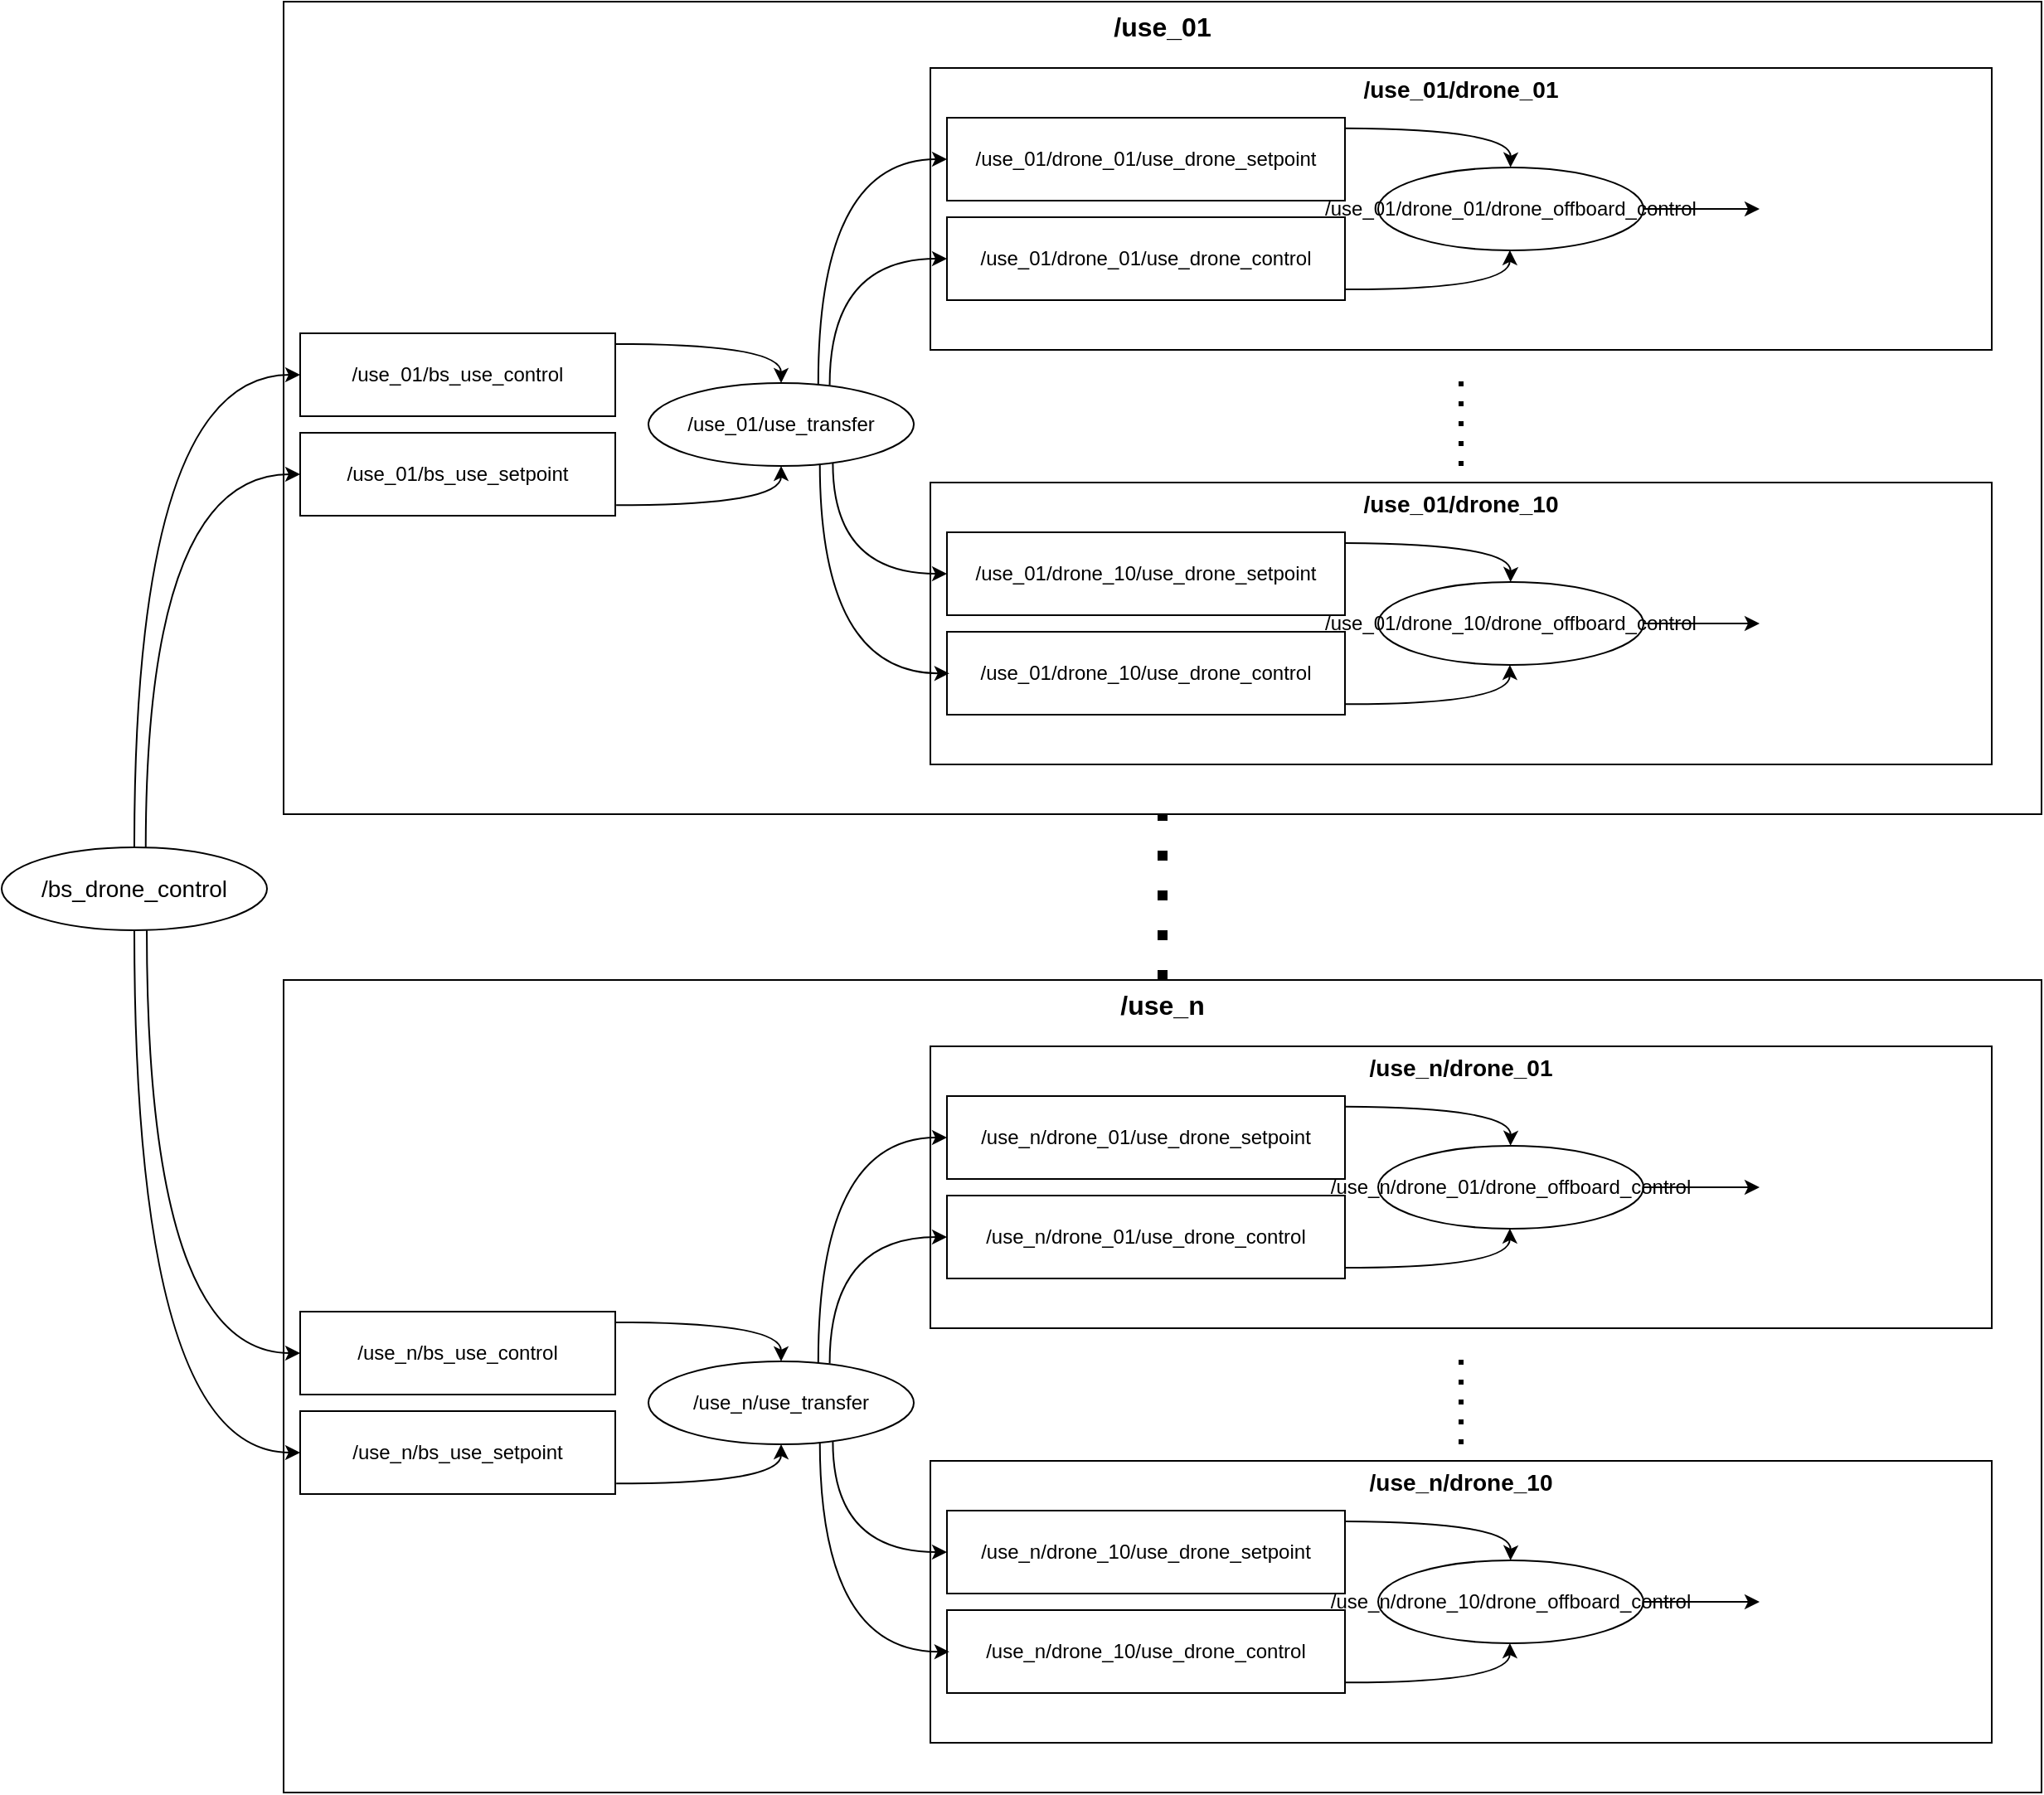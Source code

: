 <mxfile version="14.6.6" type="github">
  <diagram id="cM6zfb_IlbFWYgoiXEAw" name="Page-1">
    <mxGraphModel dx="1673" dy="2067" grid="1" gridSize="10" guides="1" tooltips="1" connect="1" arrows="1" fold="1" page="1" pageScale="1" pageWidth="827" pageHeight="1169" math="0" shadow="0">
      <root>
        <mxCell id="0" />
        <mxCell id="1" parent="0" />
        <mxCell id="_8lA9oBoAEAs6Rnz2gJF-42" value="&lt;div&gt;&lt;font size=&quot;1&quot;&gt;&lt;b&gt;&lt;font style=&quot;font-size: 16px&quot;&gt;/use_01&lt;/font&gt;&lt;/b&gt;&lt;/font&gt;&lt;/div&gt;&lt;div&gt;&lt;br&gt;&lt;/div&gt;&lt;div&gt;&lt;br&gt;&lt;/div&gt;&lt;div&gt;&lt;br&gt;&lt;/div&gt;&lt;div&gt;&lt;br&gt;&lt;/div&gt;&lt;div&gt;&lt;br&gt;&lt;/div&gt;&lt;div&gt;&lt;br&gt;&lt;/div&gt;&lt;div&gt;&lt;br&gt;&lt;/div&gt;&lt;div&gt;&lt;br&gt;&lt;/div&gt;&lt;div&gt;&lt;br&gt;&lt;/div&gt;&lt;div&gt;&lt;br&gt;&lt;/div&gt;&lt;div&gt;&lt;br&gt;&lt;/div&gt;&lt;div&gt;&lt;br&gt;&lt;/div&gt;&lt;div&gt;&lt;br&gt;&lt;/div&gt;&lt;div&gt;&lt;br&gt;&lt;/div&gt;&lt;div&gt;&lt;br&gt;&lt;/div&gt;&lt;div&gt;&lt;br&gt;&lt;/div&gt;&lt;div&gt;&lt;br&gt;&lt;/div&gt;&lt;div&gt;&lt;br&gt;&lt;/div&gt;&lt;div&gt;&lt;br&gt;&lt;/div&gt;&lt;div&gt;&lt;br&gt;&lt;/div&gt;&lt;div&gt;&lt;br&gt;&lt;/div&gt;&lt;div&gt;&lt;br&gt;&lt;/div&gt;&lt;div&gt;&lt;br&gt;&lt;/div&gt;&lt;div&gt;&lt;br&gt;&lt;/div&gt;&lt;div&gt;&lt;br&gt;&lt;/div&gt;&lt;div&gt;&lt;br&gt;&lt;/div&gt;&lt;div&gt;&lt;br&gt;&lt;/div&gt;&lt;div&gt;&lt;br&gt;&lt;/div&gt;&lt;div&gt;&lt;br&gt;&lt;/div&gt;&lt;div&gt;&lt;br&gt;&lt;/div&gt;&lt;div&gt;&lt;br&gt;&lt;/div&gt;&lt;div&gt;&lt;br&gt;&lt;/div&gt;" style="rounded=0;whiteSpace=wrap;html=1;" vertex="1" parent="1">
          <mxGeometry x="230" y="-140" width="1060" height="490" as="geometry" />
        </mxCell>
        <mxCell id="_8lA9oBoAEAs6Rnz2gJF-22" value="&lt;div style=&quot;font-size: 14px&quot;&gt;&lt;b&gt;/use_01/drone_01&lt;/b&gt;&lt;br&gt;&lt;/div&gt;&lt;div&gt;&lt;br&gt;&lt;/div&gt;&lt;div&gt;&lt;br&gt;&lt;/div&gt;&lt;div&gt;&lt;br&gt;&lt;/div&gt;&lt;div&gt;&lt;br&gt;&lt;/div&gt;&lt;div&gt;&lt;br&gt;&lt;/div&gt;&lt;div&gt;&lt;br&gt;&lt;/div&gt;&lt;div&gt;&lt;br&gt;&lt;/div&gt;&lt;div&gt;&lt;br&gt;&lt;/div&gt;&lt;div&gt;&lt;br&gt;&lt;/div&gt;&lt;div&gt;&lt;br&gt;&lt;/div&gt;" style="rounded=0;whiteSpace=wrap;html=1;" vertex="1" parent="1">
          <mxGeometry x="620" y="-100" width="640" height="170" as="geometry" />
        </mxCell>
        <mxCell id="_8lA9oBoAEAs6Rnz2gJF-1" value="&lt;font style=&quot;font-size: 14px&quot;&gt;/bs_drone_control&lt;/font&gt;" style="ellipse;whiteSpace=wrap;html=1;" vertex="1" parent="1">
          <mxGeometry x="60" y="370" width="160" height="50" as="geometry" />
        </mxCell>
        <mxCell id="_8lA9oBoAEAs6Rnz2gJF-45" value="" style="edgeStyle=orthogonalEdgeStyle;curved=1;rounded=0;orthogonalLoop=1;jettySize=auto;html=1;entryX=0.5;entryY=0;entryDx=0;entryDy=0;exitX=1.001;exitY=0.13;exitDx=0;exitDy=0;exitPerimeter=0;" edge="1" parent="1" source="_8lA9oBoAEAs6Rnz2gJF-2" target="_8lA9oBoAEAs6Rnz2gJF-4">
          <mxGeometry relative="1" as="geometry" />
        </mxCell>
        <mxCell id="_8lA9oBoAEAs6Rnz2gJF-2" value="/use_01/bs_use_control" style="rounded=0;whiteSpace=wrap;html=1;" vertex="1" parent="1">
          <mxGeometry x="240" y="60" width="190" height="50" as="geometry" />
        </mxCell>
        <mxCell id="_8lA9oBoAEAs6Rnz2gJF-43" value="" style="edgeStyle=orthogonalEdgeStyle;rounded=0;orthogonalLoop=1;jettySize=auto;html=1;entryX=0.5;entryY=1;entryDx=0;entryDy=0;exitX=1.003;exitY=0.873;exitDx=0;exitDy=0;exitPerimeter=0;curved=1;" edge="1" parent="1" source="_8lA9oBoAEAs6Rnz2gJF-3" target="_8lA9oBoAEAs6Rnz2gJF-4">
          <mxGeometry relative="1" as="geometry">
            <Array as="points">
              <mxPoint x="530" y="164" />
            </Array>
          </mxGeometry>
        </mxCell>
        <mxCell id="_8lA9oBoAEAs6Rnz2gJF-3" value="&lt;div&gt;&lt;font style=&quot;font-size: 12px&quot;&gt;/use_01/bs_use_setpoint&lt;/font&gt;&lt;/div&gt;" style="rounded=0;whiteSpace=wrap;html=1;" vertex="1" parent="1">
          <mxGeometry x="240" y="120" width="190" height="50" as="geometry" />
        </mxCell>
        <mxCell id="_8lA9oBoAEAs6Rnz2gJF-4" value="/use_01/use_transfer" style="ellipse;whiteSpace=wrap;html=1;" vertex="1" parent="1">
          <mxGeometry x="450" y="90" width="160" height="50" as="geometry" />
        </mxCell>
        <mxCell id="_8lA9oBoAEAs6Rnz2gJF-5" value="/use_01/drone_01/use_drone_setpoint" style="rounded=0;whiteSpace=wrap;html=1;" vertex="1" parent="1">
          <mxGeometry x="630" y="-70" width="240" height="50" as="geometry" />
        </mxCell>
        <mxCell id="_8lA9oBoAEAs6Rnz2gJF-6" value="&lt;div&gt;&lt;font style=&quot;font-size: 12px&quot;&gt;/use_01/drone_01/use_drone_control&lt;/font&gt;&lt;/div&gt;" style="rounded=0;whiteSpace=wrap;html=1;" vertex="1" parent="1">
          <mxGeometry x="630" y="-10" width="240" height="50" as="geometry" />
        </mxCell>
        <mxCell id="_8lA9oBoAEAs6Rnz2gJF-46" value="" style="edgeStyle=orthogonalEdgeStyle;curved=1;rounded=0;orthogonalLoop=1;jettySize=auto;html=1;" edge="1" parent="1" source="_8lA9oBoAEAs6Rnz2gJF-7" target="_8lA9oBoAEAs6Rnz2gJF-9">
          <mxGeometry relative="1" as="geometry" />
        </mxCell>
        <mxCell id="_8lA9oBoAEAs6Rnz2gJF-7" value="/use_01/drone_01/drone_offboard_control" style="ellipse;whiteSpace=wrap;html=1;" vertex="1" parent="1">
          <mxGeometry x="890" y="-40" width="160" height="50" as="geometry" />
        </mxCell>
        <mxCell id="_8lA9oBoAEAs6Rnz2gJF-9" value="" style="shape=image;html=1;verticalAlign=top;verticalLabelPosition=bottom;labelBackgroundColor=#ffffff;imageAspect=0;aspect=fixed;image=https://cdn4.iconfinder.com/data/icons/photographer-7/128/drone-flying-camera-surveillance-aviation-128.png" vertex="1" parent="1">
          <mxGeometry x="1120" y="-79" width="128" height="128" as="geometry" />
        </mxCell>
        <mxCell id="_8lA9oBoAEAs6Rnz2gJF-29" value="&lt;div style=&quot;font-size: 14px&quot;&gt;&lt;b&gt;/use_01/drone_10&lt;/b&gt;&lt;br&gt;&lt;/div&gt;&lt;div&gt;&lt;br&gt;&lt;/div&gt;&lt;div&gt;&lt;br&gt;&lt;/div&gt;&lt;div&gt;&lt;br&gt;&lt;/div&gt;&lt;div&gt;&lt;br&gt;&lt;/div&gt;&lt;div&gt;&lt;br&gt;&lt;/div&gt;&lt;div&gt;&lt;br&gt;&lt;/div&gt;&lt;div&gt;&lt;br&gt;&lt;/div&gt;&lt;div&gt;&lt;br&gt;&lt;/div&gt;&lt;div&gt;&lt;br&gt;&lt;/div&gt;&lt;div&gt;&lt;br&gt;&lt;/div&gt;" style="rounded=0;whiteSpace=wrap;html=1;" vertex="1" parent="1">
          <mxGeometry x="620" y="150" width="640" height="170" as="geometry" />
        </mxCell>
        <mxCell id="_8lA9oBoAEAs6Rnz2gJF-30" value="/use_01/drone_10/use_drone_setpoint" style="rounded=0;whiteSpace=wrap;html=1;" vertex="1" parent="1">
          <mxGeometry x="630" y="180" width="240" height="50" as="geometry" />
        </mxCell>
        <mxCell id="_8lA9oBoAEAs6Rnz2gJF-31" value="&lt;div&gt;&lt;font style=&quot;font-size: 12px&quot;&gt;/use_01/drone_10/use_drone_control&lt;/font&gt;&lt;/div&gt;" style="rounded=0;whiteSpace=wrap;html=1;" vertex="1" parent="1">
          <mxGeometry x="630" y="240" width="240" height="50" as="geometry" />
        </mxCell>
        <mxCell id="_8lA9oBoAEAs6Rnz2gJF-32" value="" style="edgeStyle=orthogonalEdgeStyle;rounded=0;orthogonalLoop=1;jettySize=auto;html=1;" edge="1" parent="1" source="_8lA9oBoAEAs6Rnz2gJF-33" target="_8lA9oBoAEAs6Rnz2gJF-34">
          <mxGeometry relative="1" as="geometry">
            <Array as="points">
              <mxPoint x="1140" y="235" />
              <mxPoint x="1140" y="235" />
            </Array>
          </mxGeometry>
        </mxCell>
        <mxCell id="_8lA9oBoAEAs6Rnz2gJF-33" value="/use_01/drone_10/drone_offboard_control" style="ellipse;whiteSpace=wrap;html=1;" vertex="1" parent="1">
          <mxGeometry x="890" y="210" width="160" height="50" as="geometry" />
        </mxCell>
        <mxCell id="_8lA9oBoAEAs6Rnz2gJF-34" value="" style="shape=image;html=1;verticalAlign=top;verticalLabelPosition=bottom;labelBackgroundColor=#ffffff;imageAspect=0;aspect=fixed;image=https://cdn4.iconfinder.com/data/icons/photographer-7/128/drone-flying-camera-surveillance-aviation-128.png" vertex="1" parent="1">
          <mxGeometry x="1120" y="171" width="128" height="128" as="geometry" />
        </mxCell>
        <mxCell id="_8lA9oBoAEAs6Rnz2gJF-37" value="" style="endArrow=none;dashed=1;html=1;dashPattern=1 3;strokeWidth=3;" edge="1" parent="1">
          <mxGeometry width="50" height="50" relative="1" as="geometry">
            <mxPoint x="940" y="140" as="sourcePoint" />
            <mxPoint x="940" y="80" as="targetPoint" />
            <Array as="points">
              <mxPoint x="940" y="100" />
            </Array>
          </mxGeometry>
        </mxCell>
        <mxCell id="_8lA9oBoAEAs6Rnz2gJF-48" value="" style="endArrow=classic;html=1;entryX=0;entryY=0.5;entryDx=0;entryDy=0;exitX=0.695;exitY=0.971;exitDx=0;exitDy=0;exitPerimeter=0;edgeStyle=orthogonalEdgeStyle;curved=1;" edge="1" parent="1" source="_8lA9oBoAEAs6Rnz2gJF-4" target="_8lA9oBoAEAs6Rnz2gJF-30">
          <mxGeometry width="50" height="50" relative="1" as="geometry">
            <mxPoint x="550" y="190" as="sourcePoint" />
            <mxPoint x="600" y="140" as="targetPoint" />
            <Array as="points">
              <mxPoint x="561" y="205" />
            </Array>
          </mxGeometry>
        </mxCell>
        <mxCell id="_8lA9oBoAEAs6Rnz2gJF-49" value="" style="endArrow=classic;html=1;entryX=0.006;entryY=0.502;entryDx=0;entryDy=0;entryPerimeter=0;exitX=0.646;exitY=0.973;exitDx=0;exitDy=0;exitPerimeter=0;edgeStyle=orthogonalEdgeStyle;curved=1;" edge="1" parent="1" source="_8lA9oBoAEAs6Rnz2gJF-4" target="_8lA9oBoAEAs6Rnz2gJF-31">
          <mxGeometry width="50" height="50" relative="1" as="geometry">
            <mxPoint x="550" y="230" as="sourcePoint" />
            <mxPoint x="600" y="180" as="targetPoint" />
            <Array as="points">
              <mxPoint x="553" y="265" />
            </Array>
          </mxGeometry>
        </mxCell>
        <mxCell id="_8lA9oBoAEAs6Rnz2gJF-50" value="" style="endArrow=classic;html=1;entryX=0;entryY=0.5;entryDx=0;entryDy=0;exitX=0.683;exitY=0.024;exitDx=0;exitDy=0;edgeStyle=orthogonalEdgeStyle;curved=1;exitPerimeter=0;" edge="1" parent="1" source="_8lA9oBoAEAs6Rnz2gJF-4" target="_8lA9oBoAEAs6Rnz2gJF-6">
          <mxGeometry width="50" height="50" relative="1" as="geometry">
            <mxPoint x="440" y="100" as="sourcePoint" />
            <mxPoint x="490" y="50" as="targetPoint" />
            <Array as="points">
              <mxPoint x="559" y="15" />
            </Array>
          </mxGeometry>
        </mxCell>
        <mxCell id="_8lA9oBoAEAs6Rnz2gJF-51" value="" style="endArrow=classic;html=1;entryX=0;entryY=0.5;entryDx=0;entryDy=0;exitX=0.64;exitY=0.009;exitDx=0;exitDy=0;exitPerimeter=0;edgeStyle=orthogonalEdgeStyle;curved=1;" edge="1" parent="1" source="_8lA9oBoAEAs6Rnz2gJF-4" target="_8lA9oBoAEAs6Rnz2gJF-5">
          <mxGeometry width="50" height="50" relative="1" as="geometry">
            <mxPoint x="410" y="30" as="sourcePoint" />
            <mxPoint x="460" y="-20" as="targetPoint" />
          </mxGeometry>
        </mxCell>
        <mxCell id="_8lA9oBoAEAs6Rnz2gJF-52" value="" style="edgeStyle=orthogonalEdgeStyle;rounded=0;orthogonalLoop=1;jettySize=auto;html=1;entryX=0.5;entryY=1;entryDx=0;entryDy=0;exitX=1.003;exitY=0.873;exitDx=0;exitDy=0;exitPerimeter=0;curved=1;" edge="1" parent="1">
          <mxGeometry relative="1" as="geometry">
            <mxPoint x="870" y="283.65" as="sourcePoint" />
            <mxPoint x="969.43" y="260" as="targetPoint" />
            <Array as="points">
              <mxPoint x="969.43" y="284" />
            </Array>
          </mxGeometry>
        </mxCell>
        <mxCell id="_8lA9oBoAEAs6Rnz2gJF-53" value="" style="edgeStyle=orthogonalEdgeStyle;curved=1;rounded=0;orthogonalLoop=1;jettySize=auto;html=1;entryX=0.5;entryY=0;entryDx=0;entryDy=0;exitX=1.001;exitY=0.13;exitDx=0;exitDy=0;exitPerimeter=0;" edge="1" parent="1">
          <mxGeometry relative="1" as="geometry">
            <mxPoint x="870" y="186.5" as="sourcePoint" />
            <mxPoint x="969.81" y="210" as="targetPoint" />
          </mxGeometry>
        </mxCell>
        <mxCell id="_8lA9oBoAEAs6Rnz2gJF-54" value="" style="edgeStyle=orthogonalEdgeStyle;rounded=0;orthogonalLoop=1;jettySize=auto;html=1;entryX=0.5;entryY=1;entryDx=0;entryDy=0;exitX=1.003;exitY=0.873;exitDx=0;exitDy=0;exitPerimeter=0;curved=1;" edge="1" parent="1">
          <mxGeometry relative="1" as="geometry">
            <mxPoint x="870" y="33.55" as="sourcePoint" />
            <mxPoint x="969.43" y="9.9" as="targetPoint" />
            <Array as="points">
              <mxPoint x="969.43" y="33.9" />
            </Array>
          </mxGeometry>
        </mxCell>
        <mxCell id="_8lA9oBoAEAs6Rnz2gJF-55" value="" style="edgeStyle=orthogonalEdgeStyle;curved=1;rounded=0;orthogonalLoop=1;jettySize=auto;html=1;entryX=0.5;entryY=0;entryDx=0;entryDy=0;exitX=1.001;exitY=0.13;exitDx=0;exitDy=0;exitPerimeter=0;" edge="1" parent="1">
          <mxGeometry relative="1" as="geometry">
            <mxPoint x="870" y="-63.6" as="sourcePoint" />
            <mxPoint x="969.81" y="-40.1" as="targetPoint" />
          </mxGeometry>
        </mxCell>
        <mxCell id="_8lA9oBoAEAs6Rnz2gJF-56" value="&lt;div&gt;&lt;font size=&quot;1&quot;&gt;&lt;b&gt;&lt;font style=&quot;font-size: 16px&quot;&gt;/use_n&lt;/font&gt;&lt;/b&gt;&lt;/font&gt;&lt;/div&gt;&lt;div&gt;&lt;br&gt;&lt;/div&gt;&lt;div&gt;&lt;br&gt;&lt;/div&gt;&lt;div&gt;&lt;br&gt;&lt;/div&gt;&lt;div&gt;&lt;br&gt;&lt;/div&gt;&lt;div&gt;&lt;br&gt;&lt;/div&gt;&lt;div&gt;&lt;br&gt;&lt;/div&gt;&lt;div&gt;&lt;br&gt;&lt;/div&gt;&lt;div&gt;&lt;br&gt;&lt;/div&gt;&lt;div&gt;&lt;br&gt;&lt;/div&gt;&lt;div&gt;&lt;br&gt;&lt;/div&gt;&lt;div&gt;&lt;br&gt;&lt;/div&gt;&lt;div&gt;&lt;br&gt;&lt;/div&gt;&lt;div&gt;&lt;br&gt;&lt;/div&gt;&lt;div&gt;&lt;br&gt;&lt;/div&gt;&lt;div&gt;&lt;br&gt;&lt;/div&gt;&lt;div&gt;&lt;br&gt;&lt;/div&gt;&lt;div&gt;&lt;br&gt;&lt;/div&gt;&lt;div&gt;&lt;br&gt;&lt;/div&gt;&lt;div&gt;&lt;br&gt;&lt;/div&gt;&lt;div&gt;&lt;br&gt;&lt;/div&gt;&lt;div&gt;&lt;br&gt;&lt;/div&gt;&lt;div&gt;&lt;br&gt;&lt;/div&gt;&lt;div&gt;&lt;br&gt;&lt;/div&gt;&lt;div&gt;&lt;br&gt;&lt;/div&gt;&lt;div&gt;&lt;br&gt;&lt;/div&gt;&lt;div&gt;&lt;br&gt;&lt;/div&gt;&lt;div&gt;&lt;br&gt;&lt;/div&gt;&lt;div&gt;&lt;br&gt;&lt;/div&gt;&lt;div&gt;&lt;br&gt;&lt;/div&gt;&lt;div&gt;&lt;br&gt;&lt;/div&gt;&lt;div&gt;&lt;br&gt;&lt;/div&gt;&lt;div&gt;&lt;br&gt;&lt;/div&gt;" style="rounded=0;whiteSpace=wrap;html=1;" vertex="1" parent="1">
          <mxGeometry x="230" y="450" width="1060" height="490" as="geometry" />
        </mxCell>
        <mxCell id="_8lA9oBoAEAs6Rnz2gJF-57" value="&lt;div style=&quot;font-size: 14px&quot;&gt;&lt;b&gt;/use_n/drone_01&lt;/b&gt;&lt;br&gt;&lt;/div&gt;&lt;div&gt;&lt;br&gt;&lt;/div&gt;&lt;div&gt;&lt;br&gt;&lt;/div&gt;&lt;div&gt;&lt;br&gt;&lt;/div&gt;&lt;div&gt;&lt;br&gt;&lt;/div&gt;&lt;div&gt;&lt;br&gt;&lt;/div&gt;&lt;div&gt;&lt;br&gt;&lt;/div&gt;&lt;div&gt;&lt;br&gt;&lt;/div&gt;&lt;div&gt;&lt;br&gt;&lt;/div&gt;&lt;div&gt;&lt;br&gt;&lt;/div&gt;&lt;div&gt;&lt;br&gt;&lt;/div&gt;" style="rounded=0;whiteSpace=wrap;html=1;" vertex="1" parent="1">
          <mxGeometry x="620" y="490" width="640" height="170" as="geometry" />
        </mxCell>
        <mxCell id="_8lA9oBoAEAs6Rnz2gJF-58" value="" style="edgeStyle=orthogonalEdgeStyle;curved=1;rounded=0;orthogonalLoop=1;jettySize=auto;html=1;entryX=0.5;entryY=0;entryDx=0;entryDy=0;exitX=1.001;exitY=0.13;exitDx=0;exitDy=0;exitPerimeter=0;" edge="1" parent="1" source="_8lA9oBoAEAs6Rnz2gJF-59" target="_8lA9oBoAEAs6Rnz2gJF-62">
          <mxGeometry relative="1" as="geometry" />
        </mxCell>
        <mxCell id="_8lA9oBoAEAs6Rnz2gJF-59" value="&lt;div&gt;/use_n/bs_use_control&lt;/div&gt;" style="rounded=0;whiteSpace=wrap;html=1;" vertex="1" parent="1">
          <mxGeometry x="240" y="650" width="190" height="50" as="geometry" />
        </mxCell>
        <mxCell id="_8lA9oBoAEAs6Rnz2gJF-60" value="" style="edgeStyle=orthogonalEdgeStyle;rounded=0;orthogonalLoop=1;jettySize=auto;html=1;entryX=0.5;entryY=1;entryDx=0;entryDy=0;exitX=1.003;exitY=0.873;exitDx=0;exitDy=0;exitPerimeter=0;curved=1;" edge="1" parent="1" source="_8lA9oBoAEAs6Rnz2gJF-61" target="_8lA9oBoAEAs6Rnz2gJF-62">
          <mxGeometry relative="1" as="geometry">
            <Array as="points">
              <mxPoint x="530" y="754" />
            </Array>
          </mxGeometry>
        </mxCell>
        <mxCell id="_8lA9oBoAEAs6Rnz2gJF-61" value="&lt;div&gt;&lt;font style=&quot;font-size: 12px&quot;&gt;/use_n/bs_use_setpoint&lt;/font&gt;&lt;/div&gt;" style="rounded=0;whiteSpace=wrap;html=1;" vertex="1" parent="1">
          <mxGeometry x="240" y="710" width="190" height="50" as="geometry" />
        </mxCell>
        <mxCell id="_8lA9oBoAEAs6Rnz2gJF-62" value="/use_n/use_transfer" style="ellipse;whiteSpace=wrap;html=1;" vertex="1" parent="1">
          <mxGeometry x="450" y="680" width="160" height="50" as="geometry" />
        </mxCell>
        <mxCell id="_8lA9oBoAEAs6Rnz2gJF-63" value="/use_n/drone_01/use_drone_setpoint" style="rounded=0;whiteSpace=wrap;html=1;" vertex="1" parent="1">
          <mxGeometry x="630" y="520" width="240" height="50" as="geometry" />
        </mxCell>
        <mxCell id="_8lA9oBoAEAs6Rnz2gJF-64" value="&lt;div&gt;&lt;font style=&quot;font-size: 12px&quot;&gt;/use_n/drone_01/use_drone_control&lt;/font&gt;&lt;/div&gt;" style="rounded=0;whiteSpace=wrap;html=1;" vertex="1" parent="1">
          <mxGeometry x="630" y="580" width="240" height="50" as="geometry" />
        </mxCell>
        <mxCell id="_8lA9oBoAEAs6Rnz2gJF-65" value="" style="edgeStyle=orthogonalEdgeStyle;curved=1;rounded=0;orthogonalLoop=1;jettySize=auto;html=1;" edge="1" parent="1" source="_8lA9oBoAEAs6Rnz2gJF-66" target="_8lA9oBoAEAs6Rnz2gJF-67">
          <mxGeometry relative="1" as="geometry" />
        </mxCell>
        <mxCell id="_8lA9oBoAEAs6Rnz2gJF-66" value="/use_n/drone_01/drone_offboard_control" style="ellipse;whiteSpace=wrap;html=1;" vertex="1" parent="1">
          <mxGeometry x="890" y="550" width="160" height="50" as="geometry" />
        </mxCell>
        <mxCell id="_8lA9oBoAEAs6Rnz2gJF-67" value="" style="shape=image;html=1;verticalAlign=top;verticalLabelPosition=bottom;labelBackgroundColor=#ffffff;imageAspect=0;aspect=fixed;image=https://cdn4.iconfinder.com/data/icons/photographer-7/128/drone-flying-camera-surveillance-aviation-128.png" vertex="1" parent="1">
          <mxGeometry x="1120" y="511" width="128" height="128" as="geometry" />
        </mxCell>
        <mxCell id="_8lA9oBoAEAs6Rnz2gJF-68" value="&lt;div style=&quot;font-size: 14px&quot;&gt;&lt;b&gt;/use_n/drone_10&lt;/b&gt;&lt;br&gt;&lt;/div&gt;&lt;div&gt;&lt;br&gt;&lt;/div&gt;&lt;div&gt;&lt;br&gt;&lt;/div&gt;&lt;div&gt;&lt;br&gt;&lt;/div&gt;&lt;div&gt;&lt;br&gt;&lt;/div&gt;&lt;div&gt;&lt;br&gt;&lt;/div&gt;&lt;div&gt;&lt;br&gt;&lt;/div&gt;&lt;div&gt;&lt;br&gt;&lt;/div&gt;&lt;div&gt;&lt;br&gt;&lt;/div&gt;&lt;div&gt;&lt;br&gt;&lt;/div&gt;&lt;div&gt;&lt;br&gt;&lt;/div&gt;" style="rounded=0;whiteSpace=wrap;html=1;" vertex="1" parent="1">
          <mxGeometry x="620" y="740" width="640" height="170" as="geometry" />
        </mxCell>
        <mxCell id="_8lA9oBoAEAs6Rnz2gJF-69" value="/use_n/drone_10/use_drone_setpoint" style="rounded=0;whiteSpace=wrap;html=1;" vertex="1" parent="1">
          <mxGeometry x="630" y="770" width="240" height="50" as="geometry" />
        </mxCell>
        <mxCell id="_8lA9oBoAEAs6Rnz2gJF-70" value="&lt;div&gt;&lt;font style=&quot;font-size: 12px&quot;&gt;/use_n/drone_10/use_drone_control&lt;/font&gt;&lt;/div&gt;" style="rounded=0;whiteSpace=wrap;html=1;" vertex="1" parent="1">
          <mxGeometry x="630" y="830" width="240" height="50" as="geometry" />
        </mxCell>
        <mxCell id="_8lA9oBoAEAs6Rnz2gJF-71" value="" style="edgeStyle=orthogonalEdgeStyle;rounded=0;orthogonalLoop=1;jettySize=auto;html=1;" edge="1" parent="1" source="_8lA9oBoAEAs6Rnz2gJF-72" target="_8lA9oBoAEAs6Rnz2gJF-73">
          <mxGeometry relative="1" as="geometry">
            <Array as="points">
              <mxPoint x="1140" y="825" />
              <mxPoint x="1140" y="825" />
            </Array>
          </mxGeometry>
        </mxCell>
        <mxCell id="_8lA9oBoAEAs6Rnz2gJF-72" value="/use_n/drone_10/drone_offboard_control" style="ellipse;whiteSpace=wrap;html=1;" vertex="1" parent="1">
          <mxGeometry x="890" y="800" width="160" height="50" as="geometry" />
        </mxCell>
        <mxCell id="_8lA9oBoAEAs6Rnz2gJF-73" value="" style="shape=image;html=1;verticalAlign=top;verticalLabelPosition=bottom;labelBackgroundColor=#ffffff;imageAspect=0;aspect=fixed;image=https://cdn4.iconfinder.com/data/icons/photographer-7/128/drone-flying-camera-surveillance-aviation-128.png" vertex="1" parent="1">
          <mxGeometry x="1120" y="761" width="128" height="128" as="geometry" />
        </mxCell>
        <mxCell id="_8lA9oBoAEAs6Rnz2gJF-74" value="" style="endArrow=none;dashed=1;html=1;dashPattern=1 3;strokeWidth=3;" edge="1" parent="1">
          <mxGeometry width="50" height="50" relative="1" as="geometry">
            <mxPoint x="940.0" y="730" as="sourcePoint" />
            <mxPoint x="940.0" y="670" as="targetPoint" />
            <Array as="points">
              <mxPoint x="940" y="690" />
            </Array>
          </mxGeometry>
        </mxCell>
        <mxCell id="_8lA9oBoAEAs6Rnz2gJF-75" value="" style="endArrow=classic;html=1;entryX=0;entryY=0.5;entryDx=0;entryDy=0;exitX=0.695;exitY=0.971;exitDx=0;exitDy=0;exitPerimeter=0;edgeStyle=orthogonalEdgeStyle;curved=1;" edge="1" parent="1" source="_8lA9oBoAEAs6Rnz2gJF-62" target="_8lA9oBoAEAs6Rnz2gJF-69">
          <mxGeometry width="50" height="50" relative="1" as="geometry">
            <mxPoint x="550" y="780" as="sourcePoint" />
            <mxPoint x="600" y="730" as="targetPoint" />
            <Array as="points">
              <mxPoint x="561" y="795" />
            </Array>
          </mxGeometry>
        </mxCell>
        <mxCell id="_8lA9oBoAEAs6Rnz2gJF-76" value="" style="endArrow=classic;html=1;entryX=0.006;entryY=0.502;entryDx=0;entryDy=0;entryPerimeter=0;exitX=0.646;exitY=0.973;exitDx=0;exitDy=0;exitPerimeter=0;edgeStyle=orthogonalEdgeStyle;curved=1;" edge="1" parent="1" source="_8lA9oBoAEAs6Rnz2gJF-62" target="_8lA9oBoAEAs6Rnz2gJF-70">
          <mxGeometry width="50" height="50" relative="1" as="geometry">
            <mxPoint x="550" y="820" as="sourcePoint" />
            <mxPoint x="600" y="770" as="targetPoint" />
            <Array as="points">
              <mxPoint x="553" y="855" />
            </Array>
          </mxGeometry>
        </mxCell>
        <mxCell id="_8lA9oBoAEAs6Rnz2gJF-77" value="" style="endArrow=classic;html=1;entryX=0;entryY=0.5;entryDx=0;entryDy=0;exitX=0.683;exitY=0.024;exitDx=0;exitDy=0;edgeStyle=orthogonalEdgeStyle;curved=1;exitPerimeter=0;" edge="1" parent="1" source="_8lA9oBoAEAs6Rnz2gJF-62" target="_8lA9oBoAEAs6Rnz2gJF-64">
          <mxGeometry width="50" height="50" relative="1" as="geometry">
            <mxPoint x="440" y="690" as="sourcePoint" />
            <mxPoint x="490" y="640" as="targetPoint" />
            <Array as="points">
              <mxPoint x="559" y="605" />
            </Array>
          </mxGeometry>
        </mxCell>
        <mxCell id="_8lA9oBoAEAs6Rnz2gJF-78" value="" style="endArrow=classic;html=1;entryX=0;entryY=0.5;entryDx=0;entryDy=0;exitX=0.64;exitY=0.009;exitDx=0;exitDy=0;exitPerimeter=0;edgeStyle=orthogonalEdgeStyle;curved=1;" edge="1" parent="1" source="_8lA9oBoAEAs6Rnz2gJF-62" target="_8lA9oBoAEAs6Rnz2gJF-63">
          <mxGeometry width="50" height="50" relative="1" as="geometry">
            <mxPoint x="410" y="620" as="sourcePoint" />
            <mxPoint x="460" y="570" as="targetPoint" />
          </mxGeometry>
        </mxCell>
        <mxCell id="_8lA9oBoAEAs6Rnz2gJF-79" value="" style="edgeStyle=orthogonalEdgeStyle;rounded=0;orthogonalLoop=1;jettySize=auto;html=1;entryX=0.5;entryY=1;entryDx=0;entryDy=0;exitX=1.003;exitY=0.873;exitDx=0;exitDy=0;exitPerimeter=0;curved=1;" edge="1" parent="1">
          <mxGeometry relative="1" as="geometry">
            <mxPoint x="870.0" y="873.65" as="sourcePoint" />
            <mxPoint x="969.43" y="850" as="targetPoint" />
            <Array as="points">
              <mxPoint x="969.43" y="874" />
            </Array>
          </mxGeometry>
        </mxCell>
        <mxCell id="_8lA9oBoAEAs6Rnz2gJF-80" value="" style="edgeStyle=orthogonalEdgeStyle;curved=1;rounded=0;orthogonalLoop=1;jettySize=auto;html=1;entryX=0.5;entryY=0;entryDx=0;entryDy=0;exitX=1.001;exitY=0.13;exitDx=0;exitDy=0;exitPerimeter=0;" edge="1" parent="1">
          <mxGeometry relative="1" as="geometry">
            <mxPoint x="870.0" y="776.5" as="sourcePoint" />
            <mxPoint x="969.81" y="800" as="targetPoint" />
          </mxGeometry>
        </mxCell>
        <mxCell id="_8lA9oBoAEAs6Rnz2gJF-81" value="" style="edgeStyle=orthogonalEdgeStyle;rounded=0;orthogonalLoop=1;jettySize=auto;html=1;entryX=0.5;entryY=1;entryDx=0;entryDy=0;exitX=1.003;exitY=0.873;exitDx=0;exitDy=0;exitPerimeter=0;curved=1;" edge="1" parent="1">
          <mxGeometry relative="1" as="geometry">
            <mxPoint x="870.0" y="623.55" as="sourcePoint" />
            <mxPoint x="969.43" y="599.9" as="targetPoint" />
            <Array as="points">
              <mxPoint x="969.43" y="623.9" />
            </Array>
          </mxGeometry>
        </mxCell>
        <mxCell id="_8lA9oBoAEAs6Rnz2gJF-82" value="" style="edgeStyle=orthogonalEdgeStyle;curved=1;rounded=0;orthogonalLoop=1;jettySize=auto;html=1;entryX=0.5;entryY=0;entryDx=0;entryDy=0;exitX=1.001;exitY=0.13;exitDx=0;exitDy=0;exitPerimeter=0;" edge="1" parent="1">
          <mxGeometry relative="1" as="geometry">
            <mxPoint x="870.0" y="526.4" as="sourcePoint" />
            <mxPoint x="969.81" y="549.9" as="targetPoint" />
          </mxGeometry>
        </mxCell>
        <mxCell id="_8lA9oBoAEAs6Rnz2gJF-84" value="" style="endArrow=none;dashed=1;html=1;dashPattern=1 3;strokeWidth=6;entryX=0.5;entryY=1;entryDx=0;entryDy=0;exitX=0.5;exitY=0;exitDx=0;exitDy=0;" edge="1" parent="1" source="_8lA9oBoAEAs6Rnz2gJF-56" target="_8lA9oBoAEAs6Rnz2gJF-42">
          <mxGeometry width="50" height="50" relative="1" as="geometry">
            <mxPoint x="540" y="580" as="sourcePoint" />
            <mxPoint x="590" y="530" as="targetPoint" />
          </mxGeometry>
        </mxCell>
        <mxCell id="_8lA9oBoAEAs6Rnz2gJF-86" value="" style="endArrow=classic;html=1;strokeWidth=1;exitX=0.5;exitY=1;exitDx=0;exitDy=0;entryX=0;entryY=0.5;entryDx=0;entryDy=0;edgeStyle=orthogonalEdgeStyle;curved=1;" edge="1" parent="1" source="_8lA9oBoAEAs6Rnz2gJF-1" target="_8lA9oBoAEAs6Rnz2gJF-61">
          <mxGeometry width="50" height="50" relative="1" as="geometry">
            <mxPoint x="540" y="370" as="sourcePoint" />
            <mxPoint x="590" y="320" as="targetPoint" />
          </mxGeometry>
        </mxCell>
        <mxCell id="_8lA9oBoAEAs6Rnz2gJF-87" value="" style="endArrow=classic;html=1;strokeWidth=1;exitX=0.547;exitY=1.003;exitDx=0;exitDy=0;exitPerimeter=0;entryX=0;entryY=0.5;entryDx=0;entryDy=0;edgeStyle=orthogonalEdgeStyle;curved=1;" edge="1" parent="1" source="_8lA9oBoAEAs6Rnz2gJF-1" target="_8lA9oBoAEAs6Rnz2gJF-59">
          <mxGeometry width="50" height="50" relative="1" as="geometry">
            <mxPoint x="280" y="550" as="sourcePoint" />
            <mxPoint x="330" y="500" as="targetPoint" />
          </mxGeometry>
        </mxCell>
        <mxCell id="_8lA9oBoAEAs6Rnz2gJF-88" value="" style="endArrow=classic;html=1;strokeWidth=1;entryX=0;entryY=0.5;entryDx=0;entryDy=0;exitX=0.5;exitY=0;exitDx=0;exitDy=0;edgeStyle=orthogonalEdgeStyle;curved=1;" edge="1" parent="1" source="_8lA9oBoAEAs6Rnz2gJF-1" target="_8lA9oBoAEAs6Rnz2gJF-2">
          <mxGeometry width="50" height="50" relative="1" as="geometry">
            <mxPoint x="280" y="280" as="sourcePoint" />
            <mxPoint x="330" y="230" as="targetPoint" />
          </mxGeometry>
        </mxCell>
        <mxCell id="_8lA9oBoAEAs6Rnz2gJF-89" value="" style="endArrow=classic;html=1;strokeWidth=1;entryX=0;entryY=0.5;entryDx=0;entryDy=0;exitX=0.543;exitY=0.008;exitDx=0;exitDy=0;exitPerimeter=0;edgeStyle=orthogonalEdgeStyle;curved=1;" edge="1" parent="1" source="_8lA9oBoAEAs6Rnz2gJF-1" target="_8lA9oBoAEAs6Rnz2gJF-3">
          <mxGeometry width="50" height="50" relative="1" as="geometry">
            <mxPoint x="280" y="280" as="sourcePoint" />
            <mxPoint x="330" y="230" as="targetPoint" />
          </mxGeometry>
        </mxCell>
      </root>
    </mxGraphModel>
  </diagram>
</mxfile>
